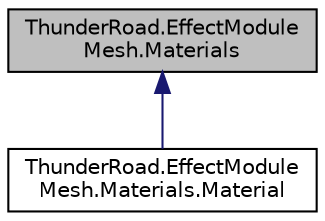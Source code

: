 digraph "ThunderRoad.EffectModuleMesh.Materials"
{
 // LATEX_PDF_SIZE
  edge [fontname="Helvetica",fontsize="10",labelfontname="Helvetica",labelfontsize="10"];
  node [fontname="Helvetica",fontsize="10",shape=record];
  Node1 [label="ThunderRoad.EffectModule\lMesh.Materials",height=0.2,width=0.4,color="black", fillcolor="grey75", style="filled", fontcolor="black",tooltip="Class Materials."];
  Node1 -> Node2 [dir="back",color="midnightblue",fontsize="10",style="solid",fontname="Helvetica"];
  Node2 [label="ThunderRoad.EffectModule\lMesh.Materials.Material",height=0.2,width=0.4,color="black", fillcolor="white", style="filled",URL="$class_thunder_road_1_1_effect_module_mesh_1_1_materials_1_1_material.html",tooltip="Class Material. Implements the ThunderRoad.EffectModuleMesh.Materials"];
}
